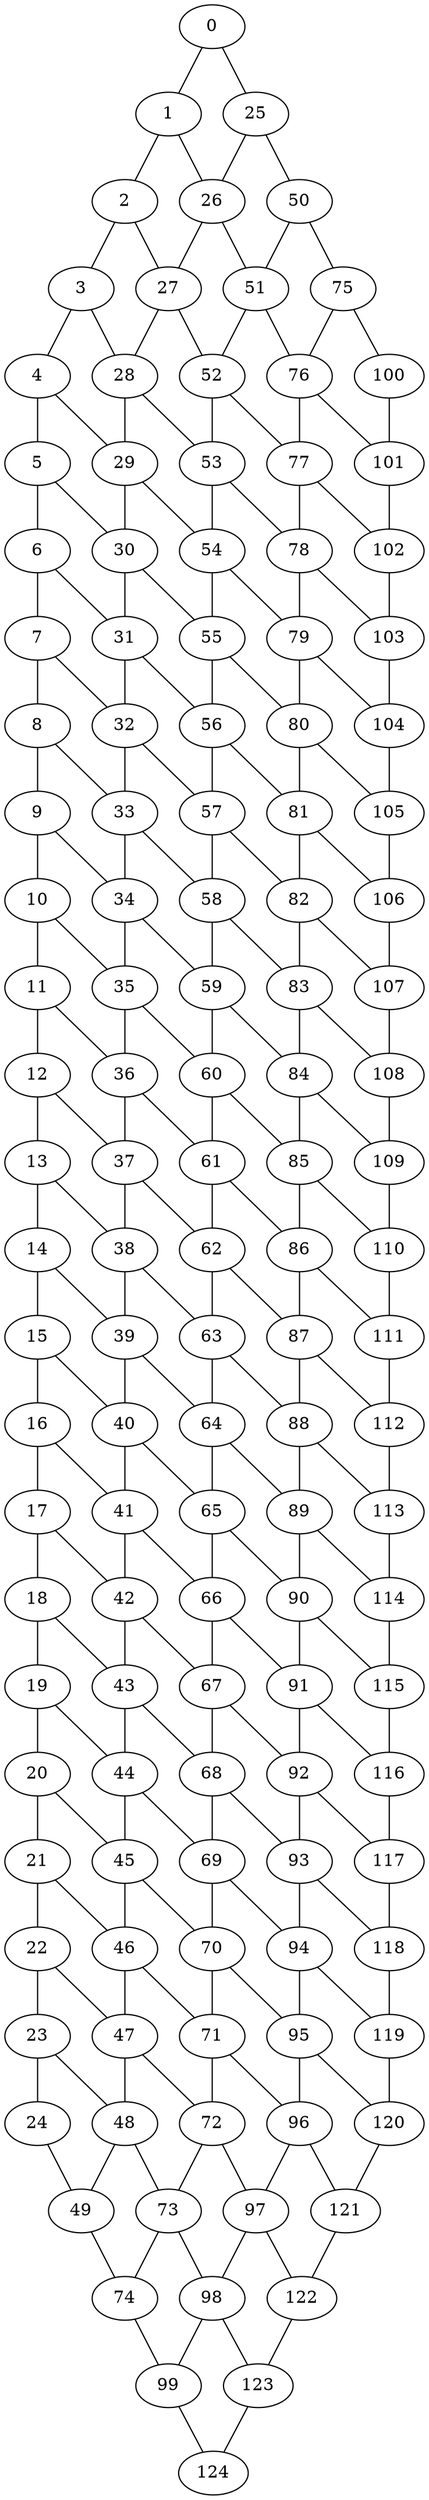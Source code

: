 graph Gmn_Malla_n25_m5 {
0;
1;
2;
3;
4;
5;
6;
7;
8;
9;
10;
11;
12;
13;
14;
15;
16;
17;
18;
19;
20;
21;
22;
23;
24;
25;
26;
27;
28;
29;
30;
31;
32;
33;
34;
35;
36;
37;
38;
39;
40;
41;
42;
43;
44;
45;
46;
47;
48;
49;
50;
51;
52;
53;
54;
55;
56;
57;
58;
59;
60;
61;
62;
63;
64;
65;
66;
67;
68;
69;
70;
71;
72;
73;
74;
75;
76;
77;
78;
79;
80;
81;
82;
83;
84;
85;
86;
87;
88;
89;
90;
91;
92;
93;
94;
95;
96;
97;
98;
99;
100;
101;
102;
103;
104;
105;
106;
107;
108;
109;
110;
111;
112;
113;
114;
115;
116;
117;
118;
119;
120;
121;
122;
123;
124;
0 -- 1;
0 -- 25;
1 -- 2;
1 -- 26;
2 -- 3;
2 -- 27;
3 -- 4;
3 -- 28;
4 -- 5;
4 -- 29;
5 -- 6;
5 -- 30;
6 -- 7;
6 -- 31;
7 -- 8;
7 -- 32;
8 -- 9;
8 -- 33;
9 -- 10;
9 -- 34;
10 -- 11;
10 -- 35;
11 -- 12;
11 -- 36;
12 -- 13;
12 -- 37;
13 -- 14;
13 -- 38;
14 -- 15;
14 -- 39;
15 -- 16;
15 -- 40;
16 -- 17;
16 -- 41;
17 -- 18;
17 -- 42;
18 -- 19;
18 -- 43;
19 -- 20;
19 -- 44;
20 -- 21;
20 -- 45;
21 -- 22;
21 -- 46;
22 -- 23;
22 -- 47;
23 -- 24;
23 -- 48;
25 -- 26;
25 -- 50;
26 -- 27;
26 -- 51;
27 -- 28;
27 -- 52;
28 -- 29;
28 -- 53;
29 -- 30;
29 -- 54;
30 -- 31;
30 -- 55;
31 -- 32;
31 -- 56;
32 -- 33;
32 -- 57;
33 -- 34;
33 -- 58;
34 -- 35;
34 -- 59;
35 -- 36;
35 -- 60;
36 -- 37;
36 -- 61;
37 -- 38;
37 -- 62;
38 -- 39;
38 -- 63;
39 -- 40;
39 -- 64;
40 -- 41;
40 -- 65;
41 -- 42;
41 -- 66;
42 -- 43;
42 -- 67;
43 -- 44;
43 -- 68;
44 -- 45;
44 -- 69;
45 -- 46;
45 -- 70;
46 -- 47;
46 -- 71;
47 -- 48;
47 -- 72;
48 -- 49;
48 -- 73;
50 -- 51;
50 -- 75;
51 -- 52;
51 -- 76;
52 -- 53;
52 -- 77;
53 -- 54;
53 -- 78;
54 -- 55;
54 -- 79;
55 -- 56;
55 -- 80;
56 -- 57;
56 -- 81;
57 -- 58;
57 -- 82;
58 -- 59;
58 -- 83;
59 -- 60;
59 -- 84;
60 -- 61;
60 -- 85;
61 -- 62;
61 -- 86;
62 -- 63;
62 -- 87;
63 -- 64;
63 -- 88;
64 -- 65;
64 -- 89;
65 -- 66;
65 -- 90;
66 -- 67;
66 -- 91;
67 -- 68;
67 -- 92;
68 -- 69;
68 -- 93;
69 -- 70;
69 -- 94;
70 -- 71;
70 -- 95;
71 -- 72;
71 -- 96;
72 -- 73;
72 -- 97;
73 -- 74;
73 -- 98;
75 -- 76;
75 -- 100;
76 -- 77;
76 -- 101;
77 -- 78;
77 -- 102;
78 -- 79;
78 -- 103;
79 -- 80;
79 -- 104;
80 -- 81;
80 -- 105;
81 -- 82;
81 -- 106;
82 -- 83;
82 -- 107;
83 -- 84;
83 -- 108;
84 -- 85;
84 -- 109;
85 -- 86;
85 -- 110;
86 -- 87;
86 -- 111;
87 -- 88;
87 -- 112;
88 -- 89;
88 -- 113;
89 -- 90;
89 -- 114;
90 -- 91;
90 -- 115;
91 -- 92;
91 -- 116;
92 -- 93;
92 -- 117;
93 -- 94;
93 -- 118;
94 -- 95;
94 -- 119;
95 -- 96;
95 -- 120;
96 -- 97;
96 -- 121;
97 -- 98;
97 -- 122;
98 -- 99;
98 -- 123;
24 -- 49;
49 -- 74;
74 -- 99;
99 -- 124;
100 -- 101;
101 -- 102;
102 -- 103;
103 -- 104;
104 -- 105;
105 -- 106;
106 -- 107;
107 -- 108;
108 -- 109;
109 -- 110;
110 -- 111;
111 -- 112;
112 -- 113;
113 -- 114;
114 -- 115;
115 -- 116;
116 -- 117;
117 -- 118;
118 -- 119;
119 -- 120;
120 -- 121;
121 -- 122;
122 -- 123;
123 -- 124;
}
